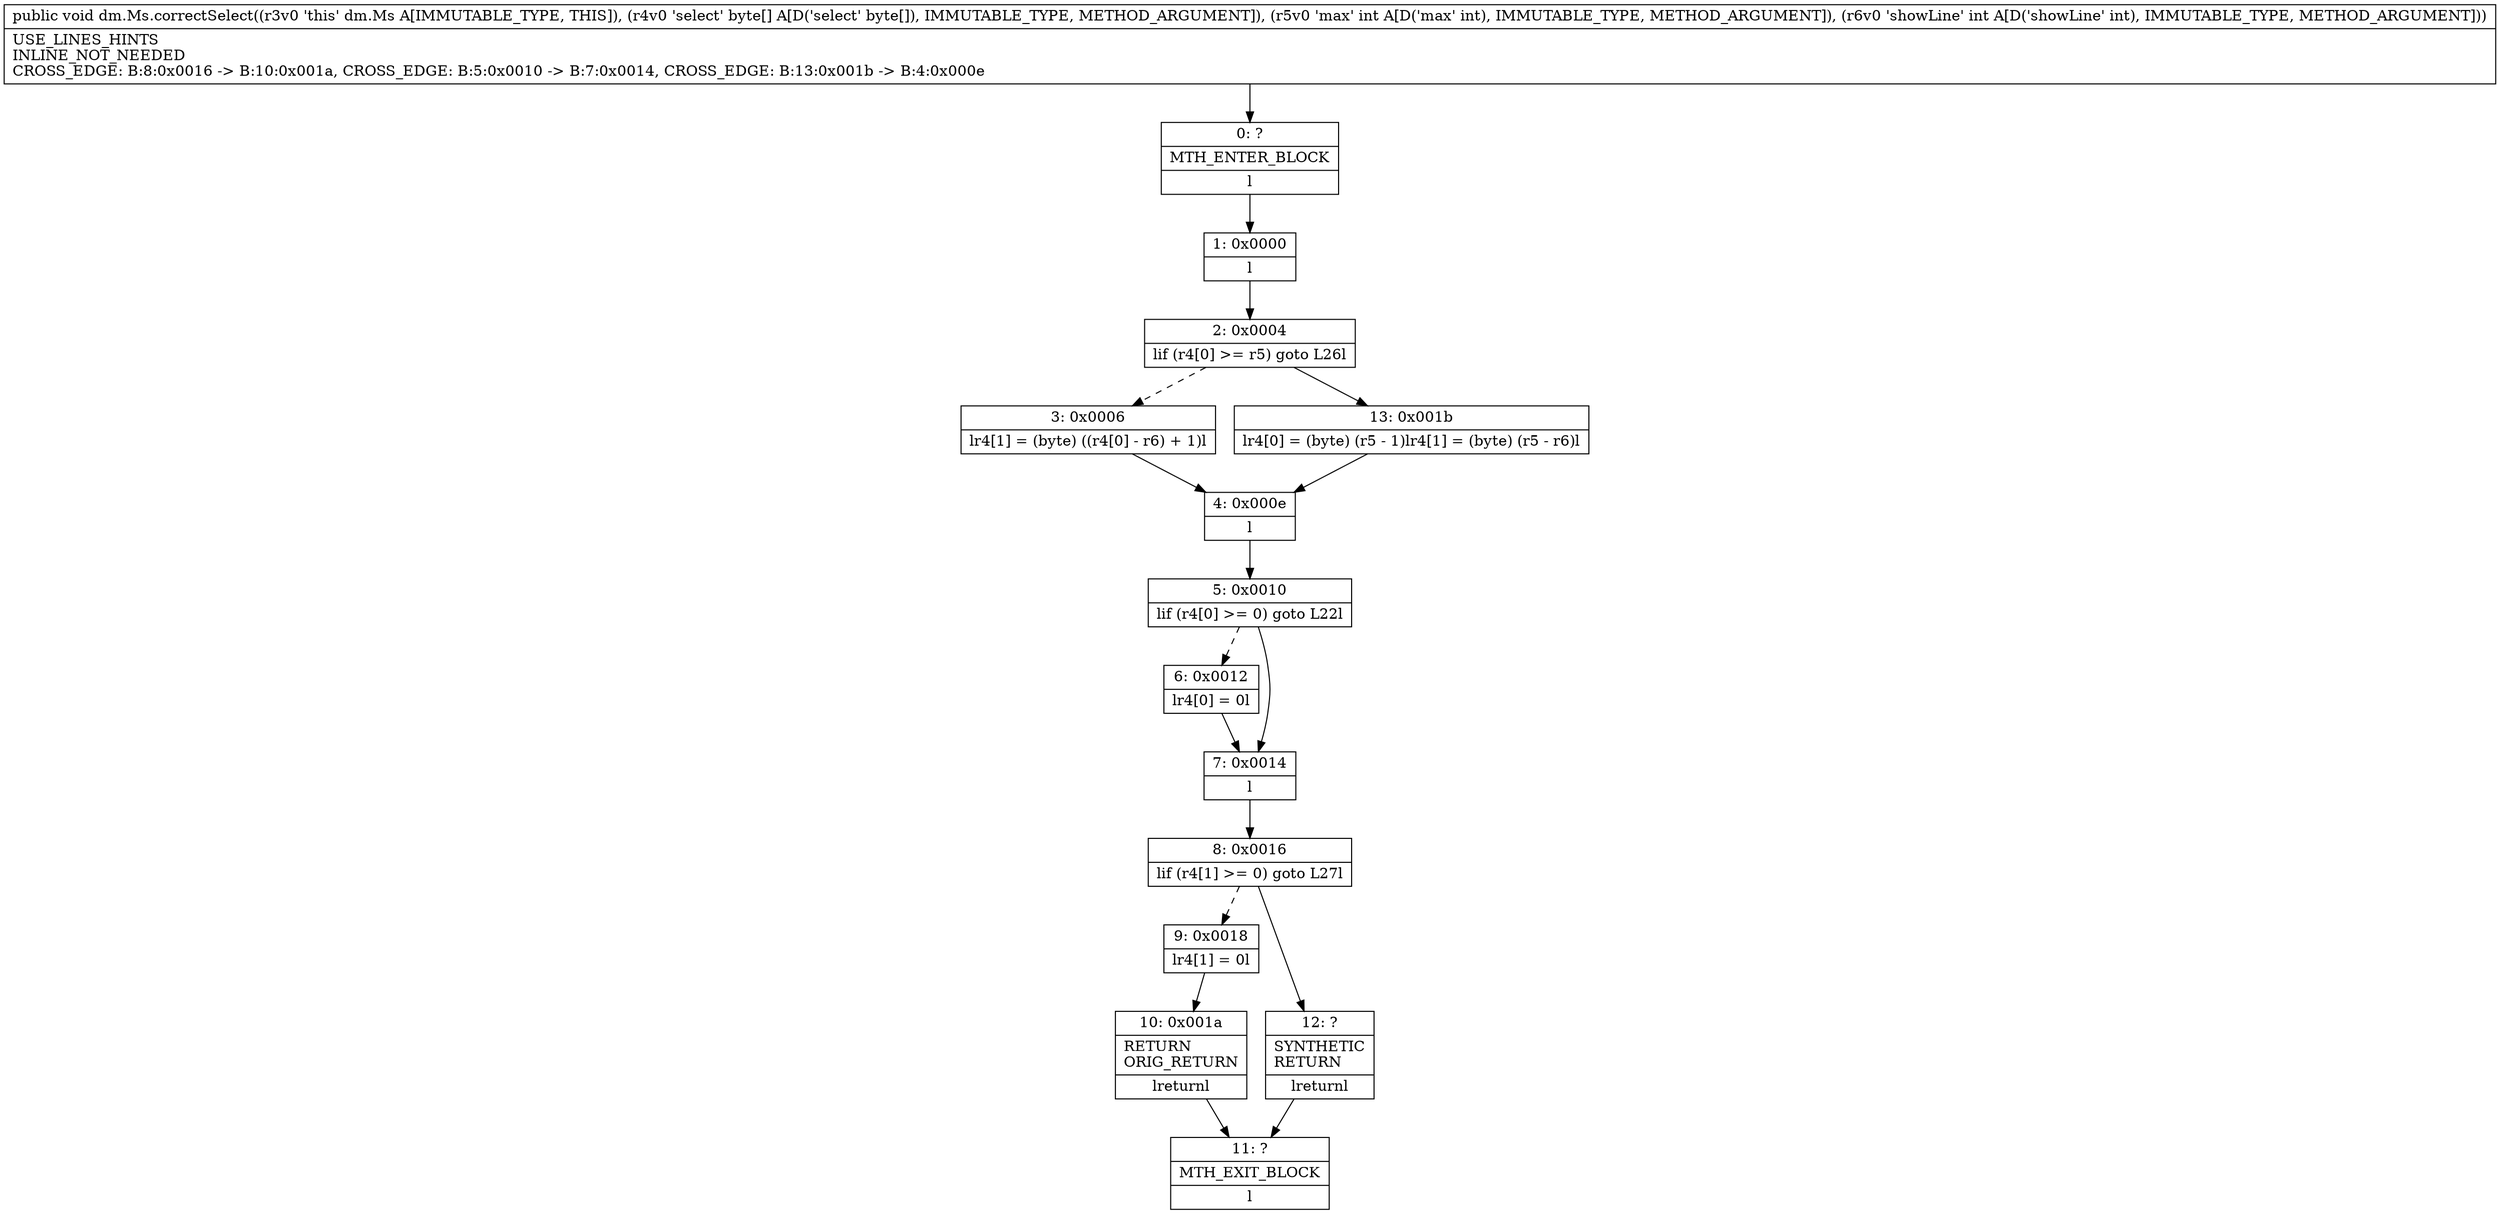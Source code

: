 digraph "CFG fordm.Ms.correctSelect([BII)V" {
Node_0 [shape=record,label="{0\:\ ?|MTH_ENTER_BLOCK\l|l}"];
Node_1 [shape=record,label="{1\:\ 0x0000|l}"];
Node_2 [shape=record,label="{2\:\ 0x0004|lif (r4[0] \>= r5) goto L26l}"];
Node_3 [shape=record,label="{3\:\ 0x0006|lr4[1] = (byte) ((r4[0] \- r6) + 1)l}"];
Node_4 [shape=record,label="{4\:\ 0x000e|l}"];
Node_5 [shape=record,label="{5\:\ 0x0010|lif (r4[0] \>= 0) goto L22l}"];
Node_6 [shape=record,label="{6\:\ 0x0012|lr4[0] = 0l}"];
Node_7 [shape=record,label="{7\:\ 0x0014|l}"];
Node_8 [shape=record,label="{8\:\ 0x0016|lif (r4[1] \>= 0) goto L27l}"];
Node_9 [shape=record,label="{9\:\ 0x0018|lr4[1] = 0l}"];
Node_10 [shape=record,label="{10\:\ 0x001a|RETURN\lORIG_RETURN\l|lreturnl}"];
Node_11 [shape=record,label="{11\:\ ?|MTH_EXIT_BLOCK\l|l}"];
Node_12 [shape=record,label="{12\:\ ?|SYNTHETIC\lRETURN\l|lreturnl}"];
Node_13 [shape=record,label="{13\:\ 0x001b|lr4[0] = (byte) (r5 \- 1)lr4[1] = (byte) (r5 \- r6)l}"];
MethodNode[shape=record,label="{public void dm.Ms.correctSelect((r3v0 'this' dm.Ms A[IMMUTABLE_TYPE, THIS]), (r4v0 'select' byte[] A[D('select' byte[]), IMMUTABLE_TYPE, METHOD_ARGUMENT]), (r5v0 'max' int A[D('max' int), IMMUTABLE_TYPE, METHOD_ARGUMENT]), (r6v0 'showLine' int A[D('showLine' int), IMMUTABLE_TYPE, METHOD_ARGUMENT]))  | USE_LINES_HINTS\lINLINE_NOT_NEEDED\lCROSS_EDGE: B:8:0x0016 \-\> B:10:0x001a, CROSS_EDGE: B:5:0x0010 \-\> B:7:0x0014, CROSS_EDGE: B:13:0x001b \-\> B:4:0x000e\l}"];
MethodNode -> Node_0;
Node_0 -> Node_1;
Node_1 -> Node_2;
Node_2 -> Node_3[style=dashed];
Node_2 -> Node_13;
Node_3 -> Node_4;
Node_4 -> Node_5;
Node_5 -> Node_6[style=dashed];
Node_5 -> Node_7;
Node_6 -> Node_7;
Node_7 -> Node_8;
Node_8 -> Node_9[style=dashed];
Node_8 -> Node_12;
Node_9 -> Node_10;
Node_10 -> Node_11;
Node_12 -> Node_11;
Node_13 -> Node_4;
}

